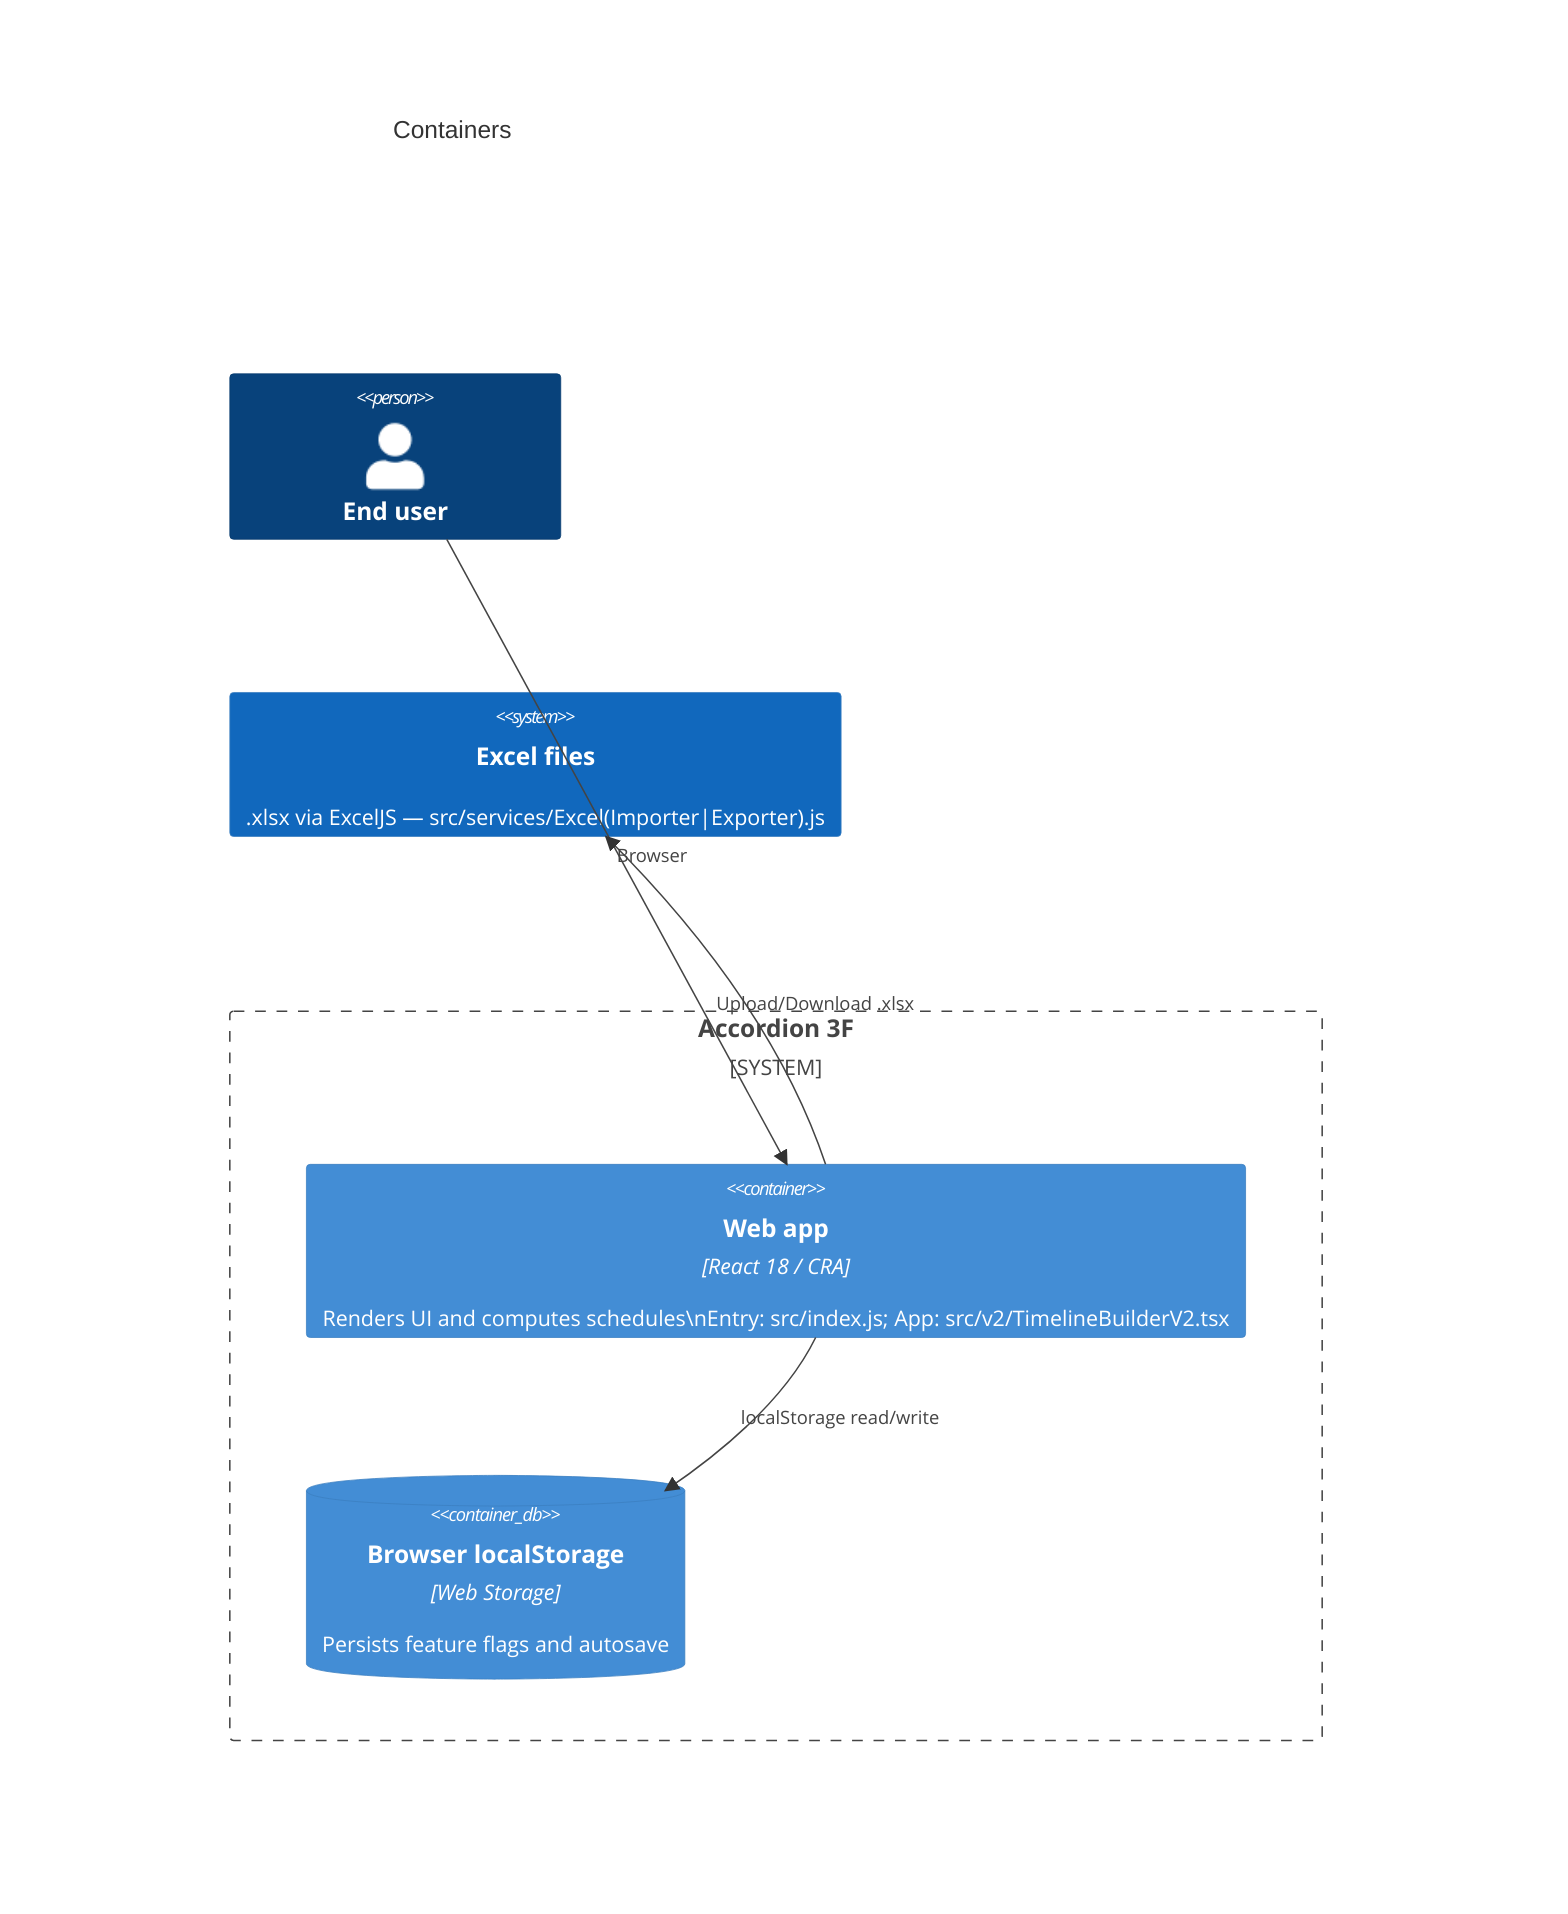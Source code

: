 %% Date: 2025-09-20 | Legend: Boxes show repo paths; arrows label protocols/events.

C4Container
title Containers
Person(user, "End user")
System_Boundary(sys, "Accordion 3F"){
  Container(web, "Web app", "React 18 / CRA", "Renders UI and computes schedules\nEntry: src/index.js; App: src/v2/TimelineBuilderV2.tsx")
  ContainerDb(ls, "Browser localStorage", "Web Storage", "Persists feature flags and autosave")
}
System(files, "Excel files", ".xlsx via ExcelJS — src/services/Excel(Importer|Exporter).js")

Rel(user, web, "Browser")
Rel(web, ls, "localStorage read/write")
Rel(web, files, "Upload/Download .xlsx")